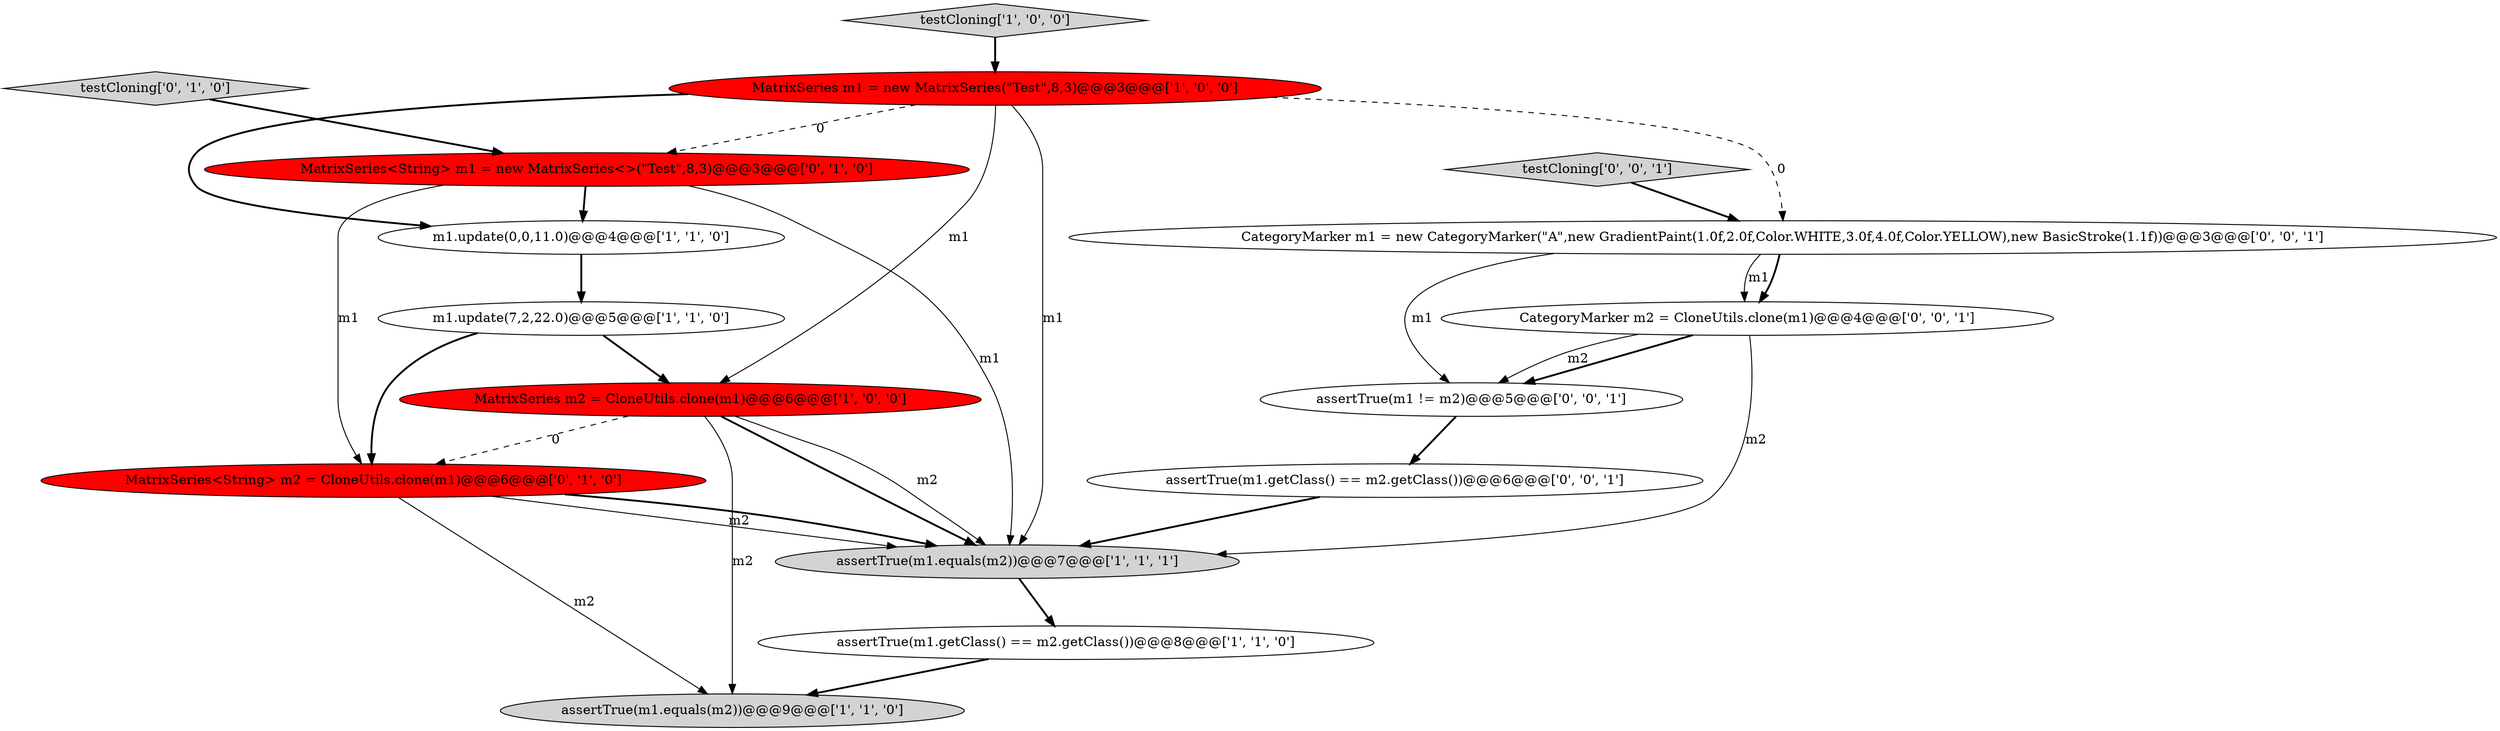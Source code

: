 digraph {
0 [style = filled, label = "assertTrue(m1.getClass() == m2.getClass())@@@8@@@['1', '1', '0']", fillcolor = white, shape = ellipse image = "AAA0AAABBB1BBB"];
14 [style = filled, label = "testCloning['0', '0', '1']", fillcolor = lightgray, shape = diamond image = "AAA0AAABBB3BBB"];
1 [style = filled, label = "testCloning['1', '0', '0']", fillcolor = lightgray, shape = diamond image = "AAA0AAABBB1BBB"];
2 [style = filled, label = "m1.update(0,0,11.0)@@@4@@@['1', '1', '0']", fillcolor = white, shape = ellipse image = "AAA0AAABBB1BBB"];
4 [style = filled, label = "assertTrue(m1.equals(m2))@@@7@@@['1', '1', '1']", fillcolor = lightgray, shape = ellipse image = "AAA0AAABBB1BBB"];
6 [style = filled, label = "assertTrue(m1.equals(m2))@@@9@@@['1', '1', '0']", fillcolor = lightgray, shape = ellipse image = "AAA0AAABBB1BBB"];
13 [style = filled, label = "assertTrue(m1 != m2)@@@5@@@['0', '0', '1']", fillcolor = white, shape = ellipse image = "AAA0AAABBB3BBB"];
15 [style = filled, label = "CategoryMarker m2 = CloneUtils.clone(m1)@@@4@@@['0', '0', '1']", fillcolor = white, shape = ellipse image = "AAA0AAABBB3BBB"];
3 [style = filled, label = "MatrixSeries m1 = new MatrixSeries(\"Test\",8,3)@@@3@@@['1', '0', '0']", fillcolor = red, shape = ellipse image = "AAA1AAABBB1BBB"];
7 [style = filled, label = "MatrixSeries m2 = CloneUtils.clone(m1)@@@6@@@['1', '0', '0']", fillcolor = red, shape = ellipse image = "AAA1AAABBB1BBB"];
5 [style = filled, label = "m1.update(7,2,22.0)@@@5@@@['1', '1', '0']", fillcolor = white, shape = ellipse image = "AAA0AAABBB1BBB"];
9 [style = filled, label = "testCloning['0', '1', '0']", fillcolor = lightgray, shape = diamond image = "AAA0AAABBB2BBB"];
12 [style = filled, label = "assertTrue(m1.getClass() == m2.getClass())@@@6@@@['0', '0', '1']", fillcolor = white, shape = ellipse image = "AAA0AAABBB3BBB"];
11 [style = filled, label = "CategoryMarker m1 = new CategoryMarker(\"A\",new GradientPaint(1.0f,2.0f,Color.WHITE,3.0f,4.0f,Color.YELLOW),new BasicStroke(1.1f))@@@3@@@['0', '0', '1']", fillcolor = white, shape = ellipse image = "AAA0AAABBB3BBB"];
10 [style = filled, label = "MatrixSeries<String> m2 = CloneUtils.clone(m1)@@@6@@@['0', '1', '0']", fillcolor = red, shape = ellipse image = "AAA1AAABBB2BBB"];
8 [style = filled, label = "MatrixSeries<String> m1 = new MatrixSeries<>(\"Test\",8,3)@@@3@@@['0', '1', '0']", fillcolor = red, shape = ellipse image = "AAA1AAABBB2BBB"];
5->10 [style = bold, label=""];
15->4 [style = solid, label="m2"];
15->13 [style = bold, label=""];
11->15 [style = solid, label="m1"];
11->13 [style = solid, label="m1"];
0->6 [style = bold, label=""];
1->3 [style = bold, label=""];
8->4 [style = solid, label="m1"];
7->6 [style = solid, label="m2"];
7->4 [style = bold, label=""];
15->13 [style = solid, label="m2"];
9->8 [style = bold, label=""];
11->15 [style = bold, label=""];
8->10 [style = solid, label="m1"];
4->0 [style = bold, label=""];
10->6 [style = solid, label="m2"];
3->4 [style = solid, label="m1"];
13->12 [style = bold, label=""];
3->7 [style = solid, label="m1"];
3->2 [style = bold, label=""];
8->2 [style = bold, label=""];
12->4 [style = bold, label=""];
10->4 [style = solid, label="m2"];
7->4 [style = solid, label="m2"];
10->4 [style = bold, label=""];
3->8 [style = dashed, label="0"];
5->7 [style = bold, label=""];
7->10 [style = dashed, label="0"];
14->11 [style = bold, label=""];
3->11 [style = dashed, label="0"];
2->5 [style = bold, label=""];
}
